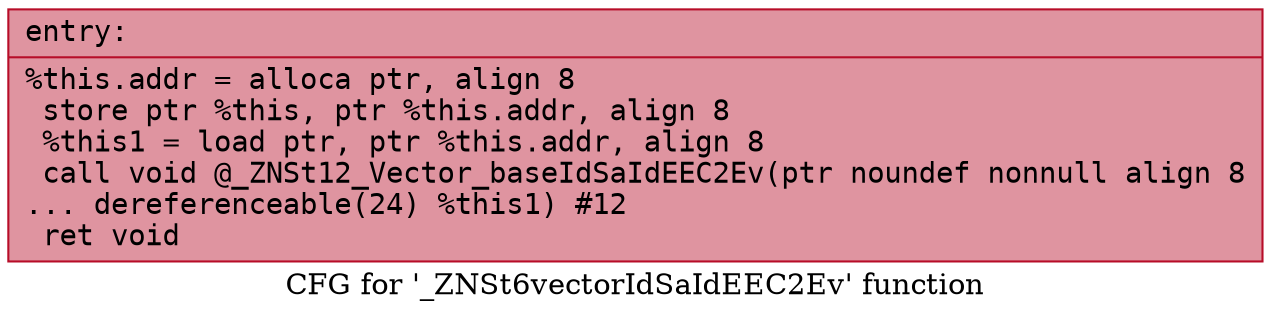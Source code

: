 digraph "CFG for '_ZNSt6vectorIdSaIdEEC2Ev' function" {
	label="CFG for '_ZNSt6vectorIdSaIdEEC2Ev' function";

	Node0x55e722cff910 [shape=record,color="#b70d28ff", style=filled, fillcolor="#b70d2870" fontname="Courier",label="{entry:\l|  %this.addr = alloca ptr, align 8\l  store ptr %this, ptr %this.addr, align 8\l  %this1 = load ptr, ptr %this.addr, align 8\l  call void @_ZNSt12_Vector_baseIdSaIdEEC2Ev(ptr noundef nonnull align 8\l... dereferenceable(24) %this1) #12\l  ret void\l}"];
}
